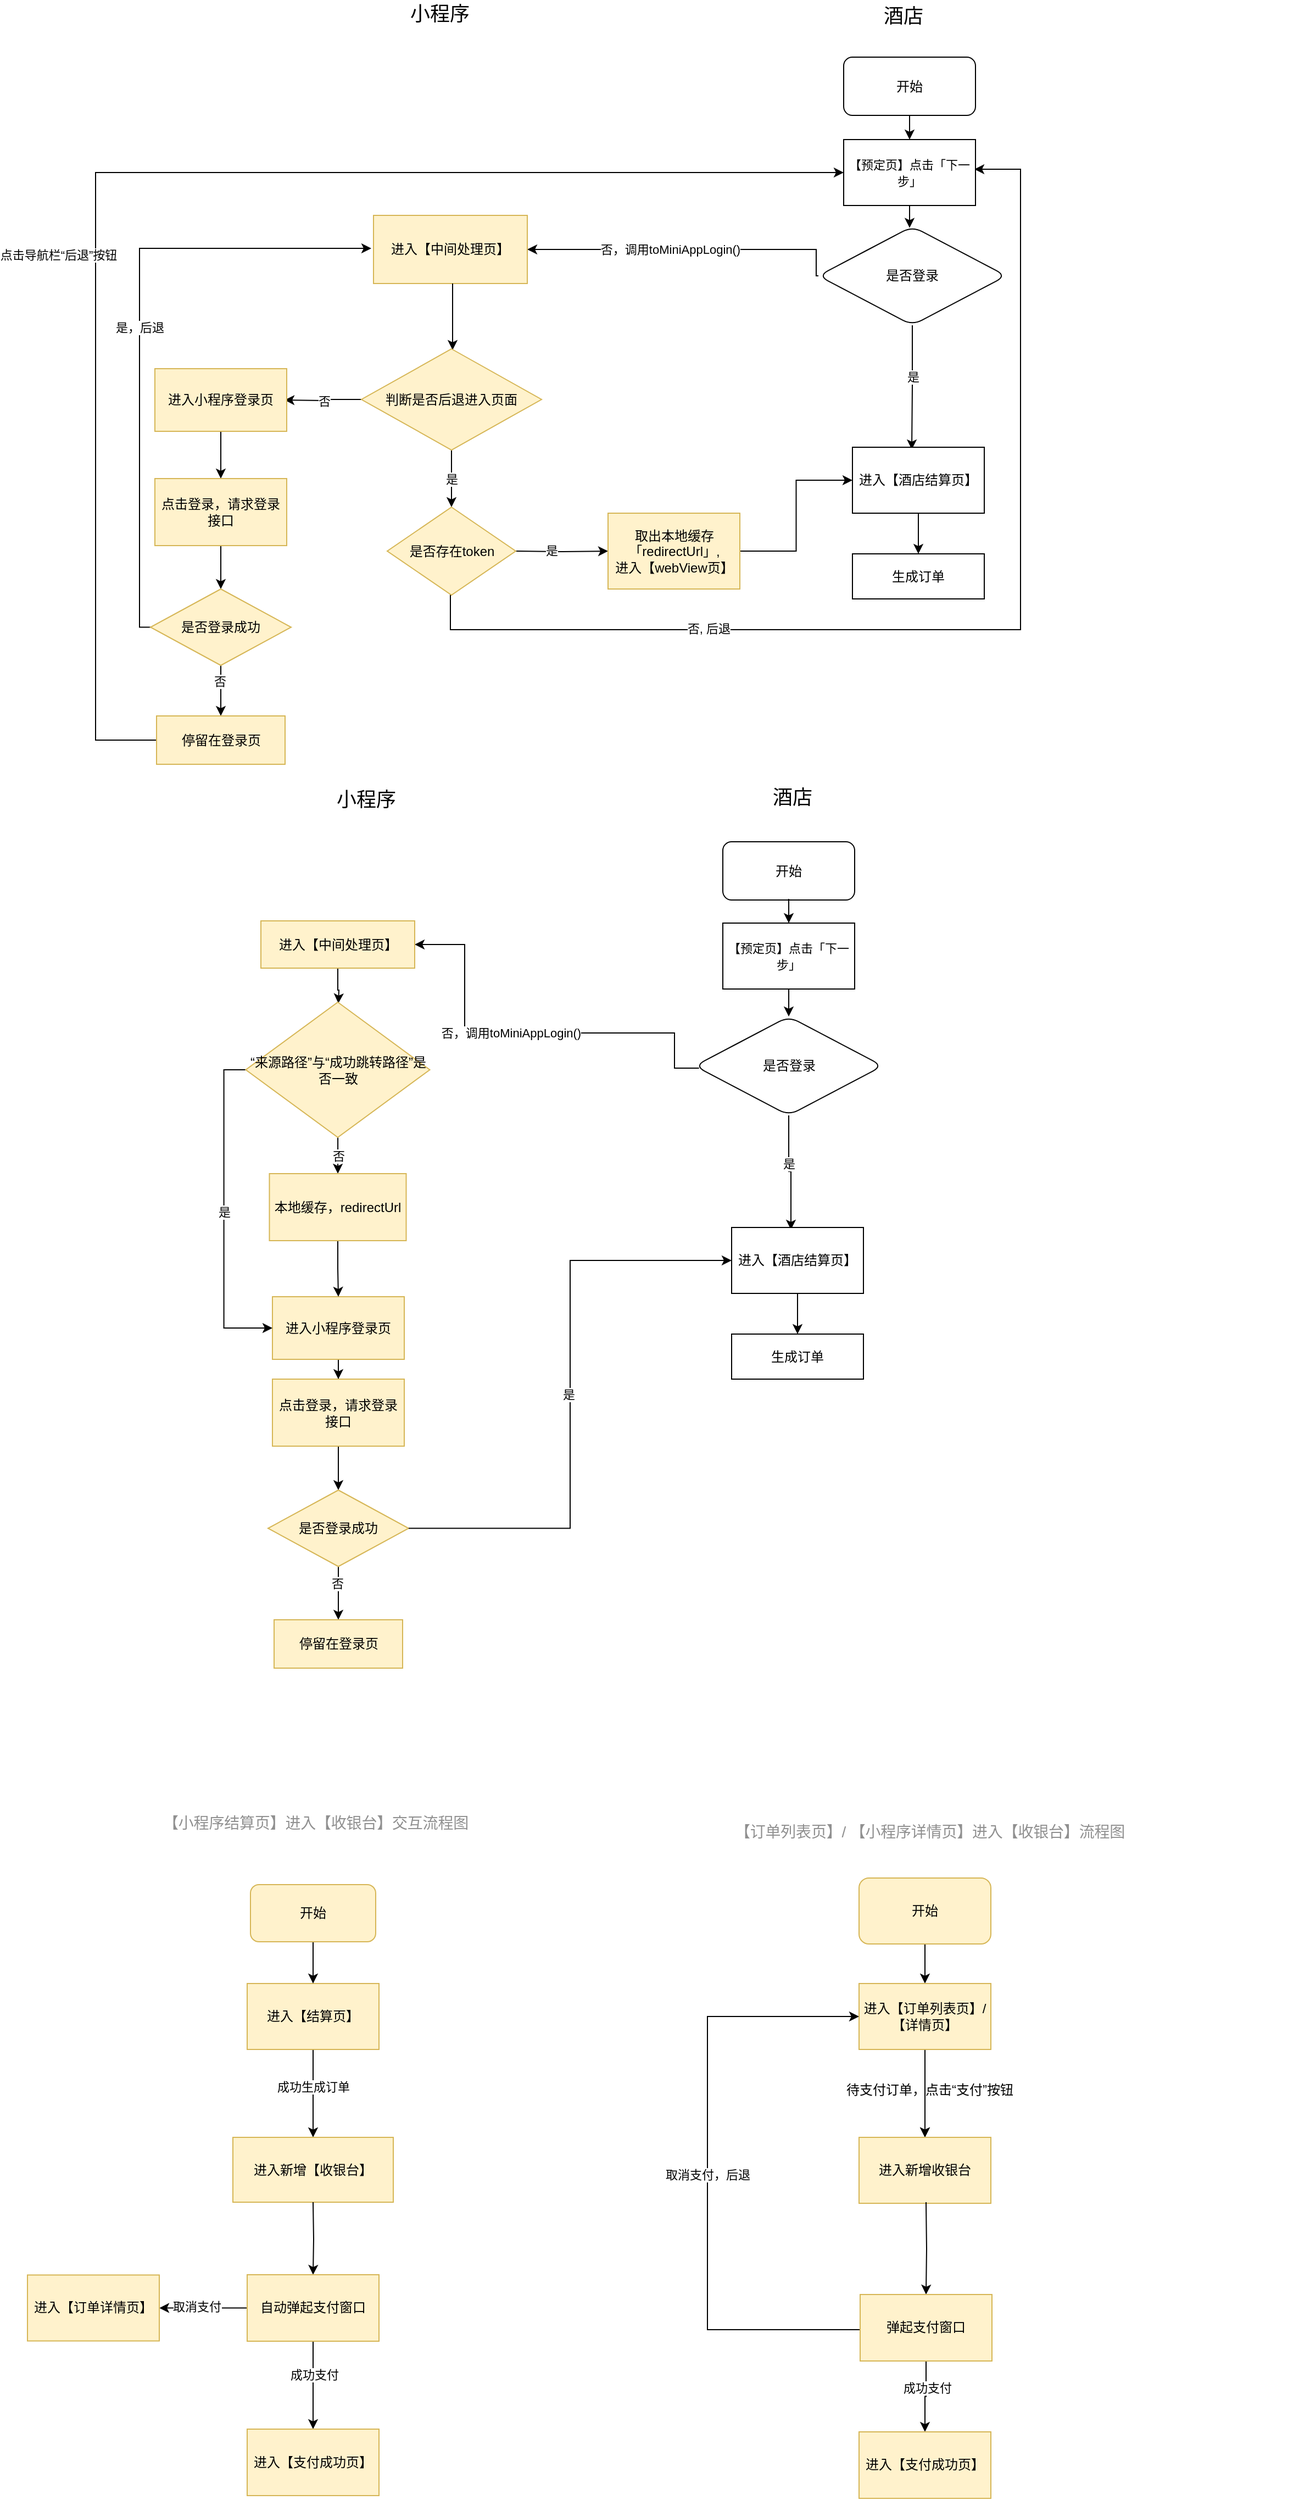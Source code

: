 <mxfile version="14.4.3" type="github">
  <diagram id="-vYZViqzsxjP3in_XCif" name="Page-1">
    <mxGraphModel dx="1426" dy="826" grid="0" gridSize="10" guides="1" tooltips="1" connect="1" arrows="1" fold="1" page="1" pageScale="1" pageWidth="1500" pageHeight="4000" math="0" shadow="0">
      <root>
        <mxCell id="0" />
        <mxCell id="1" parent="0" />
        <mxCell id="Hsc-TVN9lTPiEieQWm-b-27" value="" style="edgeStyle=orthogonalEdgeStyle;rounded=0;orthogonalLoop=1;jettySize=auto;html=1;startSize=26;" parent="1" target="Hsc-TVN9lTPiEieQWm-b-26" edge="1">
          <mxGeometry relative="1" as="geometry">
            <mxPoint x="1063" y="322" as="sourcePoint" />
            <Array as="points">
              <mxPoint x="1069" y="322" />
            </Array>
          </mxGeometry>
        </mxCell>
        <mxCell id="DCgXC_RyApqCIBcc9tfi-115" style="edgeStyle=orthogonalEdgeStyle;rounded=0;orthogonalLoop=1;jettySize=auto;html=1;exitX=0.5;exitY=1;exitDx=0;exitDy=0;entryX=0.5;entryY=0;entryDx=0;entryDy=0;" parent="1" source="Hsc-TVN9lTPiEieQWm-b-25" target="DCgXC_RyApqCIBcc9tfi-113" edge="1">
          <mxGeometry relative="1" as="geometry" />
        </mxCell>
        <mxCell id="Hsc-TVN9lTPiEieQWm-b-25" value="开始" style="rounded=1;whiteSpace=wrap;html=1;startSize=26;fillColor=none;" parent="1" vertex="1">
          <mxGeometry x="1009" y="205" width="120" height="53" as="geometry" />
        </mxCell>
        <mxCell id="Hsc-TVN9lTPiEieQWm-b-41" value="" style="edgeStyle=orthogonalEdgeStyle;rounded=0;orthogonalLoop=1;jettySize=auto;html=1;startSize=26;exitX=0;exitY=0.5;exitDx=0;exitDy=0;entryX=1;entryY=0.5;entryDx=0;entryDy=0;" parent="1" source="Hsc-TVN9lTPiEieQWm-b-26" target="Hsc-TVN9lTPiEieQWm-b-46" edge="1">
          <mxGeometry relative="1" as="geometry">
            <mxPoint x="729" y="387" as="targetPoint" />
            <Array as="points">
              <mxPoint x="984" y="380" />
            </Array>
            <mxPoint x="985" y="381" as="sourcePoint" />
          </mxGeometry>
        </mxCell>
        <mxCell id="Hsc-TVN9lTPiEieQWm-b-84" value="否，调用toMiniAppLogin()" style="edgeLabel;html=1;align=center;verticalAlign=middle;resizable=0;points=[];" parent="Hsc-TVN9lTPiEieQWm-b-41" vertex="1" connectable="0">
          <mxGeometry x="0.1" relative="1" as="geometry">
            <mxPoint as="offset" />
          </mxGeometry>
        </mxCell>
        <mxCell id="DCgXC_RyApqCIBcc9tfi-118" style="edgeStyle=orthogonalEdgeStyle;rounded=0;orthogonalLoop=1;jettySize=auto;html=1;exitX=0.5;exitY=1;exitDx=0;exitDy=0;entryX=0.45;entryY=0.033;entryDx=0;entryDy=0;entryPerimeter=0;" parent="1" source="Hsc-TVN9lTPiEieQWm-b-26" target="Hsc-TVN9lTPiEieQWm-b-88" edge="1">
          <mxGeometry relative="1" as="geometry" />
        </mxCell>
        <mxCell id="DCgXC_RyApqCIBcc9tfi-119" value="是" style="edgeLabel;html=1;align=center;verticalAlign=middle;resizable=0;points=[];" parent="DCgXC_RyApqCIBcc9tfi-118" vertex="1" connectable="0">
          <mxGeometry x="-0.176" relative="1" as="geometry">
            <mxPoint as="offset" />
          </mxGeometry>
        </mxCell>
        <mxCell id="Hsc-TVN9lTPiEieQWm-b-26" value="是否登录" style="rhombus;whiteSpace=wrap;html=1;rounded=1;fillColor=none;startSize=26;" parent="1" vertex="1">
          <mxGeometry x="986" y="359" width="171" height="90" as="geometry" />
        </mxCell>
        <mxCell id="Hsc-TVN9lTPiEieQWm-b-43" value="&lt;font style=&quot;font-size: 18px&quot;&gt;小程序&lt;/font&gt;" style="text;html=1;resizable=0;autosize=1;align=center;verticalAlign=middle;points=[];fillColor=none;strokeColor=none;rounded=0;startSize=26;" parent="1" vertex="1">
          <mxGeometry x="609" y="156" width="64" height="20" as="geometry" />
        </mxCell>
        <mxCell id="Hsc-TVN9lTPiEieQWm-b-44" value="&lt;p style=&quot;margin: 4px 0px 0px&quot;&gt;&lt;font style=&quot;font-size: 18px&quot;&gt;酒店&lt;/font&gt;&lt;/p&gt;" style="text;html=1;resizable=0;autosize=1;align=center;verticalAlign=middle;points=[];fillColor=none;strokeColor=none;rounded=0;startSize=26;" parent="1" vertex="1">
          <mxGeometry x="1039.5" y="154" width="46" height="24" as="geometry" />
        </mxCell>
        <mxCell id="Hsc-TVN9lTPiEieQWm-b-46" value="进入【中间处理页】" style="rounded=0;whiteSpace=wrap;html=1;startSize=26;fillColor=#fff2cc;strokeColor=#d6b656;" parent="1" vertex="1">
          <mxGeometry x="581" y="349" width="140" height="62" as="geometry" />
        </mxCell>
        <mxCell id="Hsc-TVN9lTPiEieQWm-b-55" value="否" style="edgeStyle=orthogonalEdgeStyle;rounded=0;orthogonalLoop=1;jettySize=auto;html=1;startSize=26;" parent="1" source="DCgXC_RyApqCIBcc9tfi-106" edge="1">
          <mxGeometry relative="1" as="geometry">
            <mxPoint x="500" y="517" as="targetPoint" />
            <mxPoint x="567" y="517" as="sourcePoint" />
          </mxGeometry>
        </mxCell>
        <mxCell id="DCgXC_RyApqCIBcc9tfi-101" style="edgeStyle=orthogonalEdgeStyle;rounded=0;orthogonalLoop=1;jettySize=auto;html=1;" parent="1" edge="1">
          <mxGeometry relative="1" as="geometry">
            <mxPoint x="653" y="471.5" as="targetPoint" />
            <mxPoint x="653" y="411" as="sourcePoint" />
          </mxGeometry>
        </mxCell>
        <mxCell id="Hsc-TVN9lTPiEieQWm-b-65" value="" style="edgeStyle=orthogonalEdgeStyle;rounded=0;orthogonalLoop=1;jettySize=auto;html=1;startSize=26;" parent="1" source="Hsc-TVN9lTPiEieQWm-b-62" target="Hsc-TVN9lTPiEieQWm-b-64" edge="1">
          <mxGeometry relative="1" as="geometry" />
        </mxCell>
        <mxCell id="Hsc-TVN9lTPiEieQWm-b-62" value="进入小程序登录页" style="whiteSpace=wrap;html=1;startSize=26;fillColor=#fff2cc;strokeColor=#d6b656;" parent="1" vertex="1">
          <mxGeometry x="382" y="488.5" width="120" height="57" as="geometry" />
        </mxCell>
        <mxCell id="Hsc-TVN9lTPiEieQWm-b-68" value="" style="edgeStyle=orthogonalEdgeStyle;rounded=0;orthogonalLoop=1;jettySize=auto;html=1;startSize=26;" parent="1" source="Hsc-TVN9lTPiEieQWm-b-64" target="Hsc-TVN9lTPiEieQWm-b-67" edge="1">
          <mxGeometry relative="1" as="geometry" />
        </mxCell>
        <mxCell id="Hsc-TVN9lTPiEieQWm-b-64" value="点击登录，请求登录接口" style="whiteSpace=wrap;html=1;fillColor=#fff2cc;startSize=26;strokeColor=#d6b656;" parent="1" vertex="1">
          <mxGeometry x="382" y="588.5" width="120" height="61" as="geometry" />
        </mxCell>
        <mxCell id="Hsc-TVN9lTPiEieQWm-b-70" value="" style="edgeStyle=orthogonalEdgeStyle;rounded=0;orthogonalLoop=1;jettySize=auto;html=1;startSize=26;" parent="1" source="Hsc-TVN9lTPiEieQWm-b-67" target="Hsc-TVN9lTPiEieQWm-b-69" edge="1">
          <mxGeometry relative="1" as="geometry" />
        </mxCell>
        <mxCell id="Hsc-TVN9lTPiEieQWm-b-71" value="否" style="edgeLabel;html=1;align=center;verticalAlign=middle;resizable=0;points=[];" parent="Hsc-TVN9lTPiEieQWm-b-70" vertex="1" connectable="0">
          <mxGeometry x="-0.363" y="-1" relative="1" as="geometry">
            <mxPoint as="offset" />
          </mxGeometry>
        </mxCell>
        <mxCell id="Hsc-TVN9lTPiEieQWm-b-83" value="是，后退" style="edgeStyle=orthogonalEdgeStyle;rounded=0;orthogonalLoop=1;jettySize=auto;html=1;startSize=26;" parent="1" source="Hsc-TVN9lTPiEieQWm-b-67" edge="1">
          <mxGeometry relative="1" as="geometry">
            <mxPoint x="579" y="379" as="targetPoint" />
            <Array as="points">
              <mxPoint x="368" y="724" />
              <mxPoint x="368" y="379" />
            </Array>
          </mxGeometry>
        </mxCell>
        <mxCell id="Hsc-TVN9lTPiEieQWm-b-67" value="是否登录成功" style="rhombus;whiteSpace=wrap;html=1;strokeColor=#d6b656;fillColor=#fff2cc;startSize=26;" parent="1" vertex="1">
          <mxGeometry x="378" y="689" width="128" height="69.5" as="geometry" />
        </mxCell>
        <mxCell id="DCgXC_RyApqCIBcc9tfi-122" style="edgeStyle=orthogonalEdgeStyle;rounded=0;orthogonalLoop=1;jettySize=auto;html=1;entryX=0;entryY=0.5;entryDx=0;entryDy=0;" parent="1" source="Hsc-TVN9lTPiEieQWm-b-69" target="DCgXC_RyApqCIBcc9tfi-113" edge="1">
          <mxGeometry relative="1" as="geometry">
            <mxPoint x="280" y="217" as="targetPoint" />
            <Array as="points">
              <mxPoint x="328" y="827" />
              <mxPoint x="328" y="310" />
            </Array>
          </mxGeometry>
        </mxCell>
        <mxCell id="DCgXC_RyApqCIBcc9tfi-124" value="点击导航栏“后退”按钮" style="edgeLabel;html=1;align=center;verticalAlign=middle;resizable=0;points=[];" parent="DCgXC_RyApqCIBcc9tfi-122" vertex="1" connectable="0">
          <mxGeometry x="-0.206" relative="1" as="geometry">
            <mxPoint x="-34" as="offset" />
          </mxGeometry>
        </mxCell>
        <mxCell id="Hsc-TVN9lTPiEieQWm-b-69" value="停留在登录页" style="whiteSpace=wrap;html=1;strokeColor=#d6b656;fillColor=#fff2cc;startSize=26;" parent="1" vertex="1">
          <mxGeometry x="383.5" y="804.5" width="117" height="44" as="geometry" />
        </mxCell>
        <mxCell id="Hsc-TVN9lTPiEieQWm-b-91" value="" style="edgeStyle=orthogonalEdgeStyle;rounded=0;orthogonalLoop=1;jettySize=auto;html=1;startSize=26;" parent="1" source="Hsc-TVN9lTPiEieQWm-b-88" target="Hsc-TVN9lTPiEieQWm-b-90" edge="1">
          <mxGeometry relative="1" as="geometry" />
        </mxCell>
        <mxCell id="Hsc-TVN9lTPiEieQWm-b-88" value="进入【酒店结算页】" style="whiteSpace=wrap;html=1;startSize=26;" parent="1" vertex="1">
          <mxGeometry x="1017" y="560" width="120" height="60" as="geometry" />
        </mxCell>
        <mxCell id="Hsc-TVN9lTPiEieQWm-b-90" value="生成订单" style="whiteSpace=wrap;html=1;startSize=26;" parent="1" vertex="1">
          <mxGeometry x="1017" y="657" width="120" height="41" as="geometry" />
        </mxCell>
        <mxCell id="DCgXC_RyApqCIBcc9tfi-8" value="" style="edgeStyle=orthogonalEdgeStyle;rounded=0;orthogonalLoop=1;jettySize=auto;html=1;" parent="1" source="DCgXC_RyApqCIBcc9tfi-4" target="DCgXC_RyApqCIBcc9tfi-7" edge="1">
          <mxGeometry relative="1" as="geometry" />
        </mxCell>
        <mxCell id="DCgXC_RyApqCIBcc9tfi-9" value="成功生成订单" style="edgeLabel;html=1;align=center;verticalAlign=middle;resizable=0;points=[];" parent="DCgXC_RyApqCIBcc9tfi-8" vertex="1" connectable="0">
          <mxGeometry x="-0.15" relative="1" as="geometry">
            <mxPoint as="offset" />
          </mxGeometry>
        </mxCell>
        <mxCell id="DCgXC_RyApqCIBcc9tfi-4" value="进入【结算页】" style="whiteSpace=wrap;html=1;strokeColor=#d6b656;fillColor=#fff2cc;" parent="1" vertex="1">
          <mxGeometry x="466" y="1958" width="120" height="60" as="geometry" />
        </mxCell>
        <mxCell id="DCgXC_RyApqCIBcc9tfi-7" value="进入新增【收银台】" style="whiteSpace=wrap;html=1;strokeColor=#d6b656;fillColor=#fff2cc;" parent="1" vertex="1">
          <mxGeometry x="453" y="2098" width="146" height="59" as="geometry" />
        </mxCell>
        <mxCell id="DCgXC_RyApqCIBcc9tfi-21" value="" style="edgeStyle=orthogonalEdgeStyle;rounded=0;orthogonalLoop=1;jettySize=auto;html=1;" parent="1" target="DCgXC_RyApqCIBcc9tfi-20" edge="1">
          <mxGeometry relative="1" as="geometry">
            <mxPoint x="526" y="2157" as="sourcePoint" />
          </mxGeometry>
        </mxCell>
        <mxCell id="DCgXC_RyApqCIBcc9tfi-29" value="" style="edgeStyle=orthogonalEdgeStyle;rounded=0;orthogonalLoop=1;jettySize=auto;html=1;" parent="1" source="DCgXC_RyApqCIBcc9tfi-20" target="DCgXC_RyApqCIBcc9tfi-28" edge="1">
          <mxGeometry relative="1" as="geometry" />
        </mxCell>
        <mxCell id="DCgXC_RyApqCIBcc9tfi-34" value="成功支付" style="edgeLabel;html=1;align=center;verticalAlign=middle;resizable=0;points=[];" parent="DCgXC_RyApqCIBcc9tfi-29" vertex="1" connectable="0">
          <mxGeometry x="-0.25" y="1" relative="1" as="geometry">
            <mxPoint as="offset" />
          </mxGeometry>
        </mxCell>
        <mxCell id="DCgXC_RyApqCIBcc9tfi-42" value="" style="edgeStyle=orthogonalEdgeStyle;rounded=0;orthogonalLoop=1;jettySize=auto;html=1;" parent="1" source="DCgXC_RyApqCIBcc9tfi-20" target="DCgXC_RyApqCIBcc9tfi-41" edge="1">
          <mxGeometry relative="1" as="geometry" />
        </mxCell>
        <mxCell id="DCgXC_RyApqCIBcc9tfi-43" value="取消支付" style="edgeLabel;html=1;align=center;verticalAlign=middle;resizable=0;points=[];" parent="DCgXC_RyApqCIBcc9tfi-42" vertex="1" connectable="0">
          <mxGeometry x="0.15" y="-2" relative="1" as="geometry">
            <mxPoint as="offset" />
          </mxGeometry>
        </mxCell>
        <mxCell id="DCgXC_RyApqCIBcc9tfi-20" value="自动弹起支付窗口" style="whiteSpace=wrap;html=1;strokeColor=#d6b656;fillColor=#fff2cc;" parent="1" vertex="1">
          <mxGeometry x="466" y="2223" width="120" height="60.5" as="geometry" />
        </mxCell>
        <mxCell id="DCgXC_RyApqCIBcc9tfi-28" value="进入【支付成功页】" style="whiteSpace=wrap;html=1;strokeColor=#d6b656;fillColor=#fff2cc;" parent="1" vertex="1">
          <mxGeometry x="466" y="2363.5" width="120" height="60.5" as="geometry" />
        </mxCell>
        <mxCell id="DCgXC_RyApqCIBcc9tfi-41" value="进入【订单详情页】" style="whiteSpace=wrap;html=1;strokeColor=#d6b656;fillColor=#fff2cc;" parent="1" vertex="1">
          <mxGeometry x="266" y="2223.25" width="120" height="60" as="geometry" />
        </mxCell>
        <mxCell id="DCgXC_RyApqCIBcc9tfi-58" value="" style="edgeStyle=orthogonalEdgeStyle;rounded=0;orthogonalLoop=1;jettySize=auto;html=1;exitX=0.5;exitY=1;exitDx=0;exitDy=0;" parent="1" source="DCgXC_RyApqCIBcc9tfi-98" target="DCgXC_RyApqCIBcc9tfi-57" edge="1">
          <mxGeometry relative="1" as="geometry">
            <mxPoint x="1083" y="1934" as="sourcePoint" />
          </mxGeometry>
        </mxCell>
        <mxCell id="DCgXC_RyApqCIBcc9tfi-60" value="" style="edgeStyle=orthogonalEdgeStyle;rounded=0;orthogonalLoop=1;jettySize=auto;html=1;" parent="1" source="DCgXC_RyApqCIBcc9tfi-57" target="DCgXC_RyApqCIBcc9tfi-59" edge="1">
          <mxGeometry relative="1" as="geometry" />
        </mxCell>
        <mxCell id="DCgXC_RyApqCIBcc9tfi-61" value="" style="edgeStyle=orthogonalEdgeStyle;rounded=0;orthogonalLoop=1;jettySize=auto;html=1;" parent="1" source="DCgXC_RyApqCIBcc9tfi-57" target="DCgXC_RyApqCIBcc9tfi-59" edge="1">
          <mxGeometry relative="1" as="geometry" />
        </mxCell>
        <mxCell id="DCgXC_RyApqCIBcc9tfi-57" value="进入【订单列表页】/ 【详情页】" style="whiteSpace=wrap;html=1;strokeColor=#d6b656;fillColor=#fff2cc;" parent="1" vertex="1">
          <mxGeometry x="1023" y="1958" width="120" height="60" as="geometry" />
        </mxCell>
        <mxCell id="DCgXC_RyApqCIBcc9tfi-59" value="进入新增收银台" style="whiteSpace=wrap;html=1;strokeColor=#d6b656;fillColor=#fff2cc;" parent="1" vertex="1">
          <mxGeometry x="1023" y="2098" width="120" height="60" as="geometry" />
        </mxCell>
        <mxCell id="DCgXC_RyApqCIBcc9tfi-62" value="待支付订单，点击“支付”按钮" style="text;html=1;align=center;verticalAlign=middle;resizable=0;points=[];autosize=1;" parent="1" vertex="1">
          <mxGeometry x="1006" y="2046" width="162" height="18" as="geometry" />
        </mxCell>
        <mxCell id="DCgXC_RyApqCIBcc9tfi-64" value="" style="edgeStyle=orthogonalEdgeStyle;rounded=0;orthogonalLoop=1;jettySize=auto;html=1;" parent="1" target="DCgXC_RyApqCIBcc9tfi-71" edge="1">
          <mxGeometry relative="1" as="geometry">
            <mxPoint x="1084" y="2157" as="sourcePoint" />
          </mxGeometry>
        </mxCell>
        <mxCell id="DCgXC_RyApqCIBcc9tfi-69" value="" style="edgeStyle=orthogonalEdgeStyle;rounded=0;orthogonalLoop=1;jettySize=auto;html=1;" parent="1" source="DCgXC_RyApqCIBcc9tfi-71" target="DCgXC_RyApqCIBcc9tfi-72" edge="1">
          <mxGeometry relative="1" as="geometry" />
        </mxCell>
        <mxCell id="DCgXC_RyApqCIBcc9tfi-70" value="成功支付" style="edgeLabel;html=1;align=center;verticalAlign=middle;resizable=0;points=[];" parent="DCgXC_RyApqCIBcc9tfi-69" vertex="1" connectable="0">
          <mxGeometry x="-0.25" y="1" relative="1" as="geometry">
            <mxPoint as="offset" />
          </mxGeometry>
        </mxCell>
        <mxCell id="DCgXC_RyApqCIBcc9tfi-77" value="取消支付，后退" style="edgeStyle=orthogonalEdgeStyle;rounded=0;orthogonalLoop=1;jettySize=auto;html=1;exitX=0;exitY=0.5;exitDx=0;exitDy=0;entryX=0;entryY=0.5;entryDx=0;entryDy=0;" parent="1" source="DCgXC_RyApqCIBcc9tfi-71" target="DCgXC_RyApqCIBcc9tfi-57" edge="1">
          <mxGeometry relative="1" as="geometry">
            <mxPoint x="928" y="2083" as="targetPoint" />
            <Array as="points">
              <mxPoint x="885" y="2273" />
              <mxPoint x="885" y="1988" />
            </Array>
          </mxGeometry>
        </mxCell>
        <mxCell id="DCgXC_RyApqCIBcc9tfi-71" value="弹起支付窗口" style="whiteSpace=wrap;html=1;strokeColor=#d6b656;fillColor=#fff2cc;" parent="1" vertex="1">
          <mxGeometry x="1024" y="2241" width="120" height="60.5" as="geometry" />
        </mxCell>
        <mxCell id="DCgXC_RyApqCIBcc9tfi-72" value="进入【支付成功页】" style="whiteSpace=wrap;html=1;strokeColor=#d6b656;fillColor=#fff2cc;" parent="1" vertex="1">
          <mxGeometry x="1023" y="2366" width="120" height="60.5" as="geometry" />
        </mxCell>
        <mxCell id="DCgXC_RyApqCIBcc9tfi-97" style="edgeStyle=orthogonalEdgeStyle;rounded=0;orthogonalLoop=1;jettySize=auto;html=1;exitX=0.5;exitY=1;exitDx=0;exitDy=0;" parent="1" source="DCgXC_RyApqCIBcc9tfi-94" target="DCgXC_RyApqCIBcc9tfi-4" edge="1">
          <mxGeometry relative="1" as="geometry" />
        </mxCell>
        <mxCell id="DCgXC_RyApqCIBcc9tfi-94" value="开始" style="rounded=1;whiteSpace=wrap;html=1;fillColor=#fff2cc;strokeColor=#d6b656;" parent="1" vertex="1">
          <mxGeometry x="469" y="1868" width="114" height="52" as="geometry" />
        </mxCell>
        <mxCell id="DCgXC_RyApqCIBcc9tfi-98" value="开始" style="rounded=1;whiteSpace=wrap;html=1;fillColor=#fff2cc;strokeColor=#d6b656;" parent="1" vertex="1">
          <mxGeometry x="1023" y="1862" width="120" height="60" as="geometry" />
        </mxCell>
        <mxCell id="DCgXC_RyApqCIBcc9tfi-104" style="edgeStyle=orthogonalEdgeStyle;rounded=0;orthogonalLoop=1;jettySize=auto;html=1;exitX=1;exitY=0.5;exitDx=0;exitDy=0;startSize=26;entryX=0;entryY=0.5;entryDx=0;entryDy=0;" parent="1" target="DCgXC_RyApqCIBcc9tfi-107" edge="1">
          <mxGeometry relative="1" as="geometry">
            <mxPoint x="787.5" y="639" as="targetPoint" />
            <mxPoint x="710.5" y="654.5" as="sourcePoint" />
          </mxGeometry>
        </mxCell>
        <mxCell id="DCgXC_RyApqCIBcc9tfi-105" value="是" style="edgeLabel;html=1;align=center;verticalAlign=middle;resizable=0;points=[];" parent="DCgXC_RyApqCIBcc9tfi-104" vertex="1" connectable="0">
          <mxGeometry x="-0.233" y="2" relative="1" as="geometry">
            <mxPoint y="1" as="offset" />
          </mxGeometry>
        </mxCell>
        <mxCell id="DCgXC_RyApqCIBcc9tfi-109" value="是" style="edgeStyle=orthogonalEdgeStyle;rounded=0;orthogonalLoop=1;jettySize=auto;html=1;exitX=0.5;exitY=1;exitDx=0;exitDy=0;" parent="1" source="DCgXC_RyApqCIBcc9tfi-106" edge="1">
          <mxGeometry relative="1" as="geometry">
            <mxPoint x="652" y="614.5" as="targetPoint" />
            <Array as="points">
              <mxPoint x="652" y="586.5" />
              <mxPoint x="652" y="586.5" />
            </Array>
          </mxGeometry>
        </mxCell>
        <mxCell id="DCgXC_RyApqCIBcc9tfi-106" value="判断是否后退进入页面" style="rhombus;whiteSpace=wrap;html=1;rounded=0;strokeColor=#d6b656;fillColor=#fff2cc;startSize=26;" parent="1" vertex="1">
          <mxGeometry x="570" y="470.5" width="164" height="92" as="geometry" />
        </mxCell>
        <mxCell id="DCgXC_RyApqCIBcc9tfi-111" style="edgeStyle=orthogonalEdgeStyle;rounded=0;orthogonalLoop=1;jettySize=auto;html=1;exitX=1;exitY=0.5;exitDx=0;exitDy=0;entryX=0;entryY=0.5;entryDx=0;entryDy=0;" parent="1" source="DCgXC_RyApqCIBcc9tfi-107" target="Hsc-TVN9lTPiEieQWm-b-88" edge="1">
          <mxGeometry relative="1" as="geometry" />
        </mxCell>
        <mxCell id="DCgXC_RyApqCIBcc9tfi-107" value="取出本地缓存「redirectUrl」,&lt;br&gt;进入【webView页】" style="whiteSpace=wrap;html=1;startSize=26;fillColor=#fff2cc;strokeColor=#d6b656;" parent="1" vertex="1">
          <mxGeometry x="794.5" y="620" width="120" height="69" as="geometry" />
        </mxCell>
        <mxCell id="DCgXC_RyApqCIBcc9tfi-112" style="edgeStyle=orthogonalEdgeStyle;rounded=0;orthogonalLoop=1;jettySize=auto;html=1;exitX=0.5;exitY=1;exitDx=0;exitDy=0;" parent="1" source="DCgXC_RyApqCIBcc9tfi-110" edge="1">
          <mxGeometry relative="1" as="geometry">
            <mxPoint x="1128" y="307" as="targetPoint" />
            <Array as="points">
              <mxPoint x="651" y="695" />
              <mxPoint x="651" y="726" />
              <mxPoint x="1170" y="726" />
              <mxPoint x="1170" y="307" />
            </Array>
          </mxGeometry>
        </mxCell>
        <mxCell id="DCgXC_RyApqCIBcc9tfi-116" value="否, 后退" style="edgeLabel;html=1;align=center;verticalAlign=middle;resizable=0;points=[];" parent="DCgXC_RyApqCIBcc9tfi-112" vertex="1" connectable="0">
          <mxGeometry x="-0.473" y="1" relative="1" as="geometry">
            <mxPoint as="offset" />
          </mxGeometry>
        </mxCell>
        <mxCell id="DCgXC_RyApqCIBcc9tfi-110" value="是否存在token" style="rhombus;whiteSpace=wrap;html=1;fillColor=#fff2cc;strokeColor=#d6b656;" parent="1" vertex="1">
          <mxGeometry x="593.5" y="614.5" width="117" height="80" as="geometry" />
        </mxCell>
        <mxCell id="DCgXC_RyApqCIBcc9tfi-113" value="&lt;span style=&quot;font-size: 11px ; background-color: rgb(255 , 255 , 255)&quot;&gt;【预定页】点击「下一步」&lt;/span&gt;" style="rounded=0;whiteSpace=wrap;html=1;" parent="1" vertex="1">
          <mxGeometry x="1009" y="280" width="120" height="60" as="geometry" />
        </mxCell>
        <mxCell id="DCgXC_RyApqCIBcc9tfi-165" value="" style="edgeStyle=orthogonalEdgeStyle;rounded=0;orthogonalLoop=1;jettySize=auto;html=1;startSize=26;" parent="1" target="DCgXC_RyApqCIBcc9tfi-172" edge="1">
          <mxGeometry relative="1" as="geometry">
            <mxPoint x="953" y="1035" as="sourcePoint" />
            <Array as="points">
              <mxPoint x="959" y="1035" />
            </Array>
          </mxGeometry>
        </mxCell>
        <mxCell id="DCgXC_RyApqCIBcc9tfi-166" style="edgeStyle=orthogonalEdgeStyle;rounded=0;orthogonalLoop=1;jettySize=auto;html=1;exitX=0.5;exitY=1;exitDx=0;exitDy=0;entryX=0.5;entryY=0;entryDx=0;entryDy=0;" parent="1" target="DCgXC_RyApqCIBcc9tfi-201" edge="1">
          <mxGeometry relative="1" as="geometry">
            <mxPoint x="959" y="971" as="sourcePoint" />
          </mxGeometry>
        </mxCell>
        <mxCell id="DCgXC_RyApqCIBcc9tfi-167" value="开始" style="rounded=1;whiteSpace=wrap;html=1;startSize=26;fillColor=none;" parent="1" vertex="1">
          <mxGeometry x="899" y="919" width="120" height="53" as="geometry" />
        </mxCell>
        <mxCell id="DCgXC_RyApqCIBcc9tfi-168" value="" style="edgeStyle=orthogonalEdgeStyle;rounded=0;orthogonalLoop=1;jettySize=auto;html=1;startSize=26;entryX=1;entryY=0.5;entryDx=0;entryDy=0;" parent="1" source="DCgXC_RyApqCIBcc9tfi-172" target="DCgXC_RyApqCIBcc9tfi-175" edge="1">
          <mxGeometry relative="1" as="geometry">
            <mxPoint x="619" y="1100" as="targetPoint" />
            <Array as="points">
              <mxPoint x="855" y="1125" />
              <mxPoint x="855" y="1093" />
              <mxPoint x="664" y="1093" />
              <mxPoint x="664" y="1013" />
            </Array>
            <mxPoint x="870" y="1125" as="sourcePoint" />
          </mxGeometry>
        </mxCell>
        <mxCell id="DCgXC_RyApqCIBcc9tfi-169" value="否，调用toMiniAppLogin()" style="edgeLabel;html=1;align=center;verticalAlign=middle;resizable=0;points=[];" parent="DCgXC_RyApqCIBcc9tfi-168" vertex="1" connectable="0">
          <mxGeometry x="0.1" relative="1" as="geometry">
            <mxPoint as="offset" />
          </mxGeometry>
        </mxCell>
        <mxCell id="DCgXC_RyApqCIBcc9tfi-170" style="edgeStyle=orthogonalEdgeStyle;rounded=0;orthogonalLoop=1;jettySize=auto;html=1;exitX=0.5;exitY=1;exitDx=0;exitDy=0;entryX=0.45;entryY=0.033;entryDx=0;entryDy=0;entryPerimeter=0;" parent="1" source="DCgXC_RyApqCIBcc9tfi-172" target="DCgXC_RyApqCIBcc9tfi-190" edge="1">
          <mxGeometry relative="1" as="geometry" />
        </mxCell>
        <mxCell id="DCgXC_RyApqCIBcc9tfi-171" value="是" style="edgeLabel;html=1;align=center;verticalAlign=middle;resizable=0;points=[];" parent="DCgXC_RyApqCIBcc9tfi-170" vertex="1" connectable="0">
          <mxGeometry x="-0.176" relative="1" as="geometry">
            <mxPoint as="offset" />
          </mxGeometry>
        </mxCell>
        <mxCell id="DCgXC_RyApqCIBcc9tfi-172" value="是否登录" style="rhombus;whiteSpace=wrap;html=1;rounded=1;fillColor=none;startSize=26;" parent="1" vertex="1">
          <mxGeometry x="873.5" y="1078" width="171" height="90" as="geometry" />
        </mxCell>
        <mxCell id="DCgXC_RyApqCIBcc9tfi-173" value="&lt;font style=&quot;font-size: 18px&quot;&gt;小程序&lt;/font&gt;" style="text;html=1;resizable=0;autosize=1;align=center;verticalAlign=middle;points=[];fillColor=none;strokeColor=none;rounded=0;startSize=26;" parent="1" vertex="1">
          <mxGeometry x="542" y="871" width="64" height="20" as="geometry" />
        </mxCell>
        <mxCell id="DCgXC_RyApqCIBcc9tfi-174" value="&lt;p style=&quot;margin: 4px 0px 0px&quot;&gt;&lt;font style=&quot;font-size: 18px&quot;&gt;酒店&lt;/font&gt;&lt;/p&gt;" style="text;html=1;resizable=0;autosize=1;align=center;verticalAlign=middle;points=[];fillColor=none;strokeColor=none;rounded=0;startSize=26;" parent="1" vertex="1">
          <mxGeometry x="938.5" y="865" width="46" height="24" as="geometry" />
        </mxCell>
        <mxCell id="DCgXC_RyApqCIBcc9tfi-208" value="" style="edgeStyle=orthogonalEdgeStyle;rounded=0;orthogonalLoop=1;jettySize=auto;html=1;" parent="1" source="DCgXC_RyApqCIBcc9tfi-175" edge="1">
          <mxGeometry relative="1" as="geometry">
            <mxPoint x="549" y="1066" as="targetPoint" />
          </mxGeometry>
        </mxCell>
        <mxCell id="DCgXC_RyApqCIBcc9tfi-175" value="进入【中间处理页】" style="rounded=0;whiteSpace=wrap;html=1;startSize=26;fillColor=#fff2cc;strokeColor=#d6b656;" parent="1" vertex="1">
          <mxGeometry x="478.5" y="991" width="140" height="43" as="geometry" />
        </mxCell>
        <mxCell id="DCgXC_RyApqCIBcc9tfi-178" value="" style="edgeStyle=orthogonalEdgeStyle;rounded=0;orthogonalLoop=1;jettySize=auto;html=1;startSize=26;" parent="1" source="DCgXC_RyApqCIBcc9tfi-179" target="DCgXC_RyApqCIBcc9tfi-181" edge="1">
          <mxGeometry relative="1" as="geometry" />
        </mxCell>
        <mxCell id="DCgXC_RyApqCIBcc9tfi-179" value="进入小程序登录页" style="whiteSpace=wrap;html=1;startSize=26;fillColor=#fff2cc;strokeColor=#d6b656;" parent="1" vertex="1">
          <mxGeometry x="489" y="1333" width="120" height="57" as="geometry" />
        </mxCell>
        <mxCell id="DCgXC_RyApqCIBcc9tfi-180" value="" style="edgeStyle=orthogonalEdgeStyle;rounded=0;orthogonalLoop=1;jettySize=auto;html=1;startSize=26;" parent="1" source="DCgXC_RyApqCIBcc9tfi-181" target="DCgXC_RyApqCIBcc9tfi-185" edge="1">
          <mxGeometry relative="1" as="geometry" />
        </mxCell>
        <mxCell id="DCgXC_RyApqCIBcc9tfi-181" value="点击登录，请求登录接口" style="whiteSpace=wrap;html=1;fillColor=#fff2cc;startSize=26;strokeColor=#d6b656;" parent="1" vertex="1">
          <mxGeometry x="489" y="1408" width="120" height="61" as="geometry" />
        </mxCell>
        <mxCell id="DCgXC_RyApqCIBcc9tfi-182" value="" style="edgeStyle=orthogonalEdgeStyle;rounded=0;orthogonalLoop=1;jettySize=auto;html=1;startSize=26;" parent="1" source="DCgXC_RyApqCIBcc9tfi-185" target="DCgXC_RyApqCIBcc9tfi-188" edge="1">
          <mxGeometry relative="1" as="geometry" />
        </mxCell>
        <mxCell id="DCgXC_RyApqCIBcc9tfi-183" value="否" style="edgeLabel;html=1;align=center;verticalAlign=middle;resizable=0;points=[];" parent="DCgXC_RyApqCIBcc9tfi-182" vertex="1" connectable="0">
          <mxGeometry x="-0.363" y="-1" relative="1" as="geometry">
            <mxPoint as="offset" />
          </mxGeometry>
        </mxCell>
        <mxCell id="DCgXC_RyApqCIBcc9tfi-185" value="是否登录成功" style="rhombus;whiteSpace=wrap;html=1;strokeColor=#d6b656;fillColor=#fff2cc;startSize=26;" parent="1" vertex="1">
          <mxGeometry x="485" y="1509" width="128" height="69.5" as="geometry" />
        </mxCell>
        <mxCell id="DCgXC_RyApqCIBcc9tfi-188" value="停留在登录页" style="whiteSpace=wrap;html=1;strokeColor=#d6b656;fillColor=#fff2cc;startSize=26;" parent="1" vertex="1">
          <mxGeometry x="490.5" y="1627" width="117" height="44" as="geometry" />
        </mxCell>
        <mxCell id="DCgXC_RyApqCIBcc9tfi-189" value="" style="edgeStyle=orthogonalEdgeStyle;rounded=0;orthogonalLoop=1;jettySize=auto;html=1;startSize=26;" parent="1" source="DCgXC_RyApqCIBcc9tfi-190" target="DCgXC_RyApqCIBcc9tfi-191" edge="1">
          <mxGeometry relative="1" as="geometry" />
        </mxCell>
        <mxCell id="DCgXC_RyApqCIBcc9tfi-190" value="进入【酒店结算页】" style="whiteSpace=wrap;html=1;startSize=26;" parent="1" vertex="1">
          <mxGeometry x="907" y="1270" width="120" height="60" as="geometry" />
        </mxCell>
        <mxCell id="DCgXC_RyApqCIBcc9tfi-191" value="生成订单" style="whiteSpace=wrap;html=1;startSize=26;" parent="1" vertex="1">
          <mxGeometry x="907" y="1367" width="120" height="41" as="geometry" />
        </mxCell>
        <mxCell id="DCgXC_RyApqCIBcc9tfi-201" value="&lt;span style=&quot;font-size: 11px ; background-color: rgb(255 , 255 , 255)&quot;&gt;【预定页】点击「下一步」&lt;/span&gt;" style="rounded=0;whiteSpace=wrap;html=1;" parent="1" vertex="1">
          <mxGeometry x="899" y="993" width="120" height="60" as="geometry" />
        </mxCell>
        <mxCell id="DCgXC_RyApqCIBcc9tfi-216" value="否" style="edgeStyle=orthogonalEdgeStyle;rounded=0;orthogonalLoop=1;jettySize=auto;html=1;" parent="1" source="DCgXC_RyApqCIBcc9tfi-211" target="DCgXC_RyApqCIBcc9tfi-215" edge="1">
          <mxGeometry relative="1" as="geometry" />
        </mxCell>
        <mxCell id="DCgXC_RyApqCIBcc9tfi-219" value="是" style="edgeStyle=orthogonalEdgeStyle;rounded=0;orthogonalLoop=1;jettySize=auto;html=1;exitX=0;exitY=0.5;exitDx=0;exitDy=0;entryX=0;entryY=0.5;entryDx=0;entryDy=0;" parent="1" source="DCgXC_RyApqCIBcc9tfi-211" target="DCgXC_RyApqCIBcc9tfi-179" edge="1">
          <mxGeometry relative="1" as="geometry" />
        </mxCell>
        <mxCell id="DCgXC_RyApqCIBcc9tfi-211" value="“来源路径”与“成功跳转路径”是否一致" style="rhombus;whiteSpace=wrap;html=1;fillColor=#fff2cc;strokeColor=#d6b656;" parent="1" vertex="1">
          <mxGeometry x="464.75" y="1065" width="167.5" height="123" as="geometry" />
        </mxCell>
        <mxCell id="DCgXC_RyApqCIBcc9tfi-218" style="edgeStyle=orthogonalEdgeStyle;rounded=0;orthogonalLoop=1;jettySize=auto;html=1;exitX=0.5;exitY=1;exitDx=0;exitDy=0;" parent="1" source="DCgXC_RyApqCIBcc9tfi-215" target="DCgXC_RyApqCIBcc9tfi-179" edge="1">
          <mxGeometry relative="1" as="geometry" />
        </mxCell>
        <mxCell id="DCgXC_RyApqCIBcc9tfi-215" value="本地缓存，redirectUrl" style="whiteSpace=wrap;html=1;strokeColor=#d6b656;fillColor=#fff2cc;" parent="1" vertex="1">
          <mxGeometry x="486.25" y="1221" width="124.5" height="61" as="geometry" />
        </mxCell>
        <mxCell id="DCgXC_RyApqCIBcc9tfi-222" value="是&amp;nbsp;" style="edgeStyle=orthogonalEdgeStyle;rounded=0;orthogonalLoop=1;jettySize=auto;html=1;entryX=0;entryY=0.5;entryDx=0;entryDy=0;exitX=1;exitY=0.5;exitDx=0;exitDy=0;" parent="1" source="DCgXC_RyApqCIBcc9tfi-185" target="DCgXC_RyApqCIBcc9tfi-190" edge="1">
          <mxGeometry relative="1" as="geometry">
            <mxPoint x="616" y="1544" as="sourcePoint" />
          </mxGeometry>
        </mxCell>
        <mxCell id="3fRf1og0IgTgCEwCEBL5-2" value="&lt;span style=&quot;color: rgb(144 , 144 , 144) ; font-family: &amp;#34;untitled sans&amp;#34; , , &amp;#34;helvetica&amp;#34; , sans-serif ; font-size: 14px ; letter-spacing: -0.1px ; background-color: rgb(255 , 255 , 255)&quot;&gt;【小程序结算页】进入【收银台】交互流程图&lt;/span&gt;" style="text;html=1;align=center;verticalAlign=middle;resizable=0;points=[];autosize=1;" vertex="1" parent="1">
          <mxGeometry x="384" y="1802" width="288" height="19" as="geometry" />
        </mxCell>
        <mxCell id="3fRf1og0IgTgCEwCEBL5-3" value="&lt;figure class=&quot;ql-image ql-selected&quot; style=&quot;box-sizing: border-box ; cursor: text ; clear: both ; margin: 1.6rem 0px 0px ; align-items: center ; display: flex ; flex-direction: column ; position: relative ; z-index: 1 ; color: rgb(51 , 51 , 51) ; font-family: &amp;#34;untitled sans&amp;#34; , , &amp;#34;helvetica&amp;#34; , sans-serif ; font-size: 17px ; letter-spacing: -0.3px ; text-align: left ; background-color: rgb(255 , 255 , 255)&quot;&gt;&lt;div class=&quot;ImageCaption-module__captionContainer--5t2PX&quot; style=&quot;box-sizing: border-box ; position: relative ; width: 660px&quot;&gt;&lt;figcaption class=&quot;ImageCaption-module__caption--13qx6&quot; style=&quot;box-sizing: border-box ; font-size: 14px ; letter-spacing: -0.1px ; line-height: 17px ; color: rgb(144 , 144 , 144) ; outline: none ; padding: 4px 0px 0px ; text-align: center ; width: 660px ; word-break: break-word&quot;&gt;【订单列表页】/ 【小程序详情页】进入【收银台】流程图&lt;/figcaption&gt;&lt;/div&gt;&lt;/figure&gt;" style="text;html=1;align=center;verticalAlign=middle;resizable=0;points=[];autosize=1;" vertex="1" parent="1">
          <mxGeometry x="752" y="1779" width="670" height="51" as="geometry" />
        </mxCell>
      </root>
    </mxGraphModel>
  </diagram>
</mxfile>
